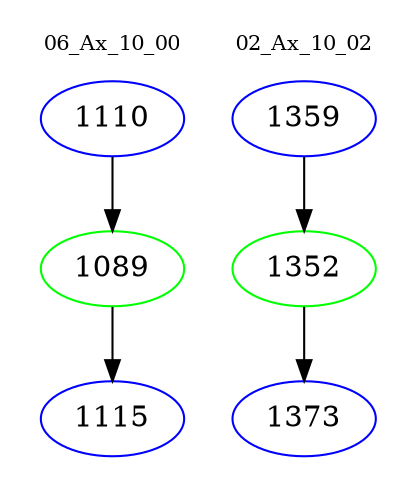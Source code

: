 digraph{
subgraph cluster_0 {
color = white
label = "06_Ax_10_00";
fontsize=10;
T0_1110 [label="1110", color="blue"]
T0_1110 -> T0_1089 [color="black"]
T0_1089 [label="1089", color="green"]
T0_1089 -> T0_1115 [color="black"]
T0_1115 [label="1115", color="blue"]
}
subgraph cluster_1 {
color = white
label = "02_Ax_10_02";
fontsize=10;
T1_1359 [label="1359", color="blue"]
T1_1359 -> T1_1352 [color="black"]
T1_1352 [label="1352", color="green"]
T1_1352 -> T1_1373 [color="black"]
T1_1373 [label="1373", color="blue"]
}
}
